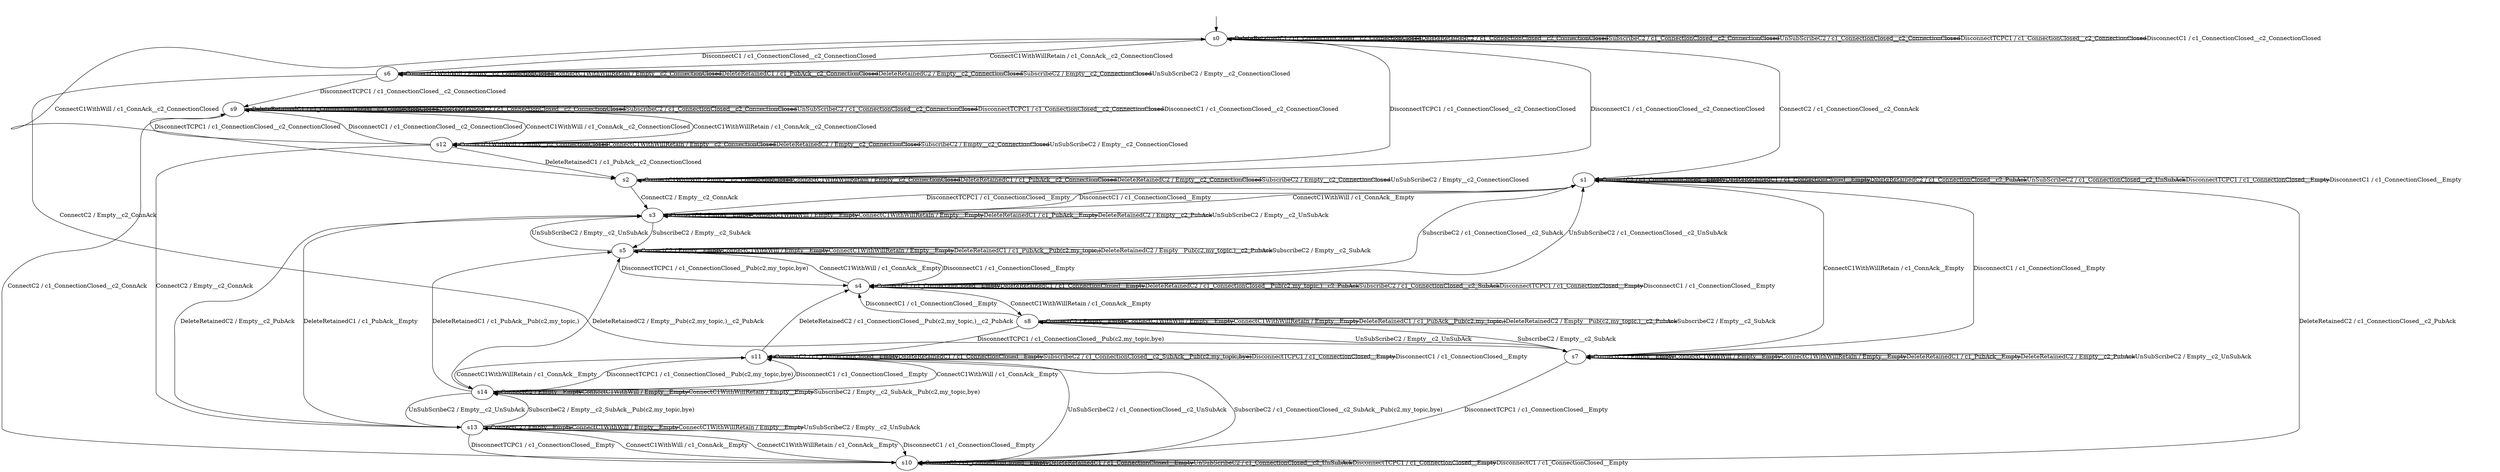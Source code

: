 digraph h1 {
s0 [label="s0"];
s1 [label="s1"];
s2 [label="s2"];
s6 [label="s6"];
s3 [label="s3"];
s4 [label="s4"];
s7 [label="s7"];
s9 [label="s9"];
s5 [label="s5"];
s8 [label="s8"];
s10 [label="s10"];
s12 [label="s12"];
s11 [label="s11"];
s13 [label="s13"];
s14 [label="s14"];
s0 -> s1 [label="ConnectC2 / c1_ConnectionClosed__c2_ConnAck"];
s0 -> s2 [label="ConnectC1WithWill / c1_ConnAck__c2_ConnectionClosed"];
s0 -> s6 [label="ConnectC1WithWillRetain / c1_ConnAck__c2_ConnectionClosed"];
s0 -> s0 [label="DeleteRetainedC1 / c1_ConnectionClosed__c2_ConnectionClosed"];
s0 -> s0 [label="DeleteRetainedC2 / c1_ConnectionClosed__c2_ConnectionClosed"];
s0 -> s0 [label="SubscribeC2 / c1_ConnectionClosed__c2_ConnectionClosed"];
s0 -> s0 [label="UnSubScribeC2 / c1_ConnectionClosed__c2_ConnectionClosed"];
s0 -> s0 [label="DisconnectTCPC1 / c1_ConnectionClosed__c2_ConnectionClosed"];
s0 -> s0 [label="DisconnectC1 / c1_ConnectionClosed__c2_ConnectionClosed"];
s1 -> s1 [label="ConnectC2 / c1_ConnectionClosed__Empty"];
s1 -> s3 [label="ConnectC1WithWill / c1_ConnAck__Empty"];
s1 -> s7 [label="ConnectC1WithWillRetain / c1_ConnAck__Empty"];
s1 -> s1 [label="DeleteRetainedC1 / c1_ConnectionClosed__Empty"];
s1 -> s1 [label="DeleteRetainedC2 / c1_ConnectionClosed__c2_PubAck"];
s1 -> s4 [label="SubscribeC2 / c1_ConnectionClosed__c2_SubAck"];
s1 -> s1 [label="UnSubScribeC2 / c1_ConnectionClosed__c2_UnSubAck"];
s1 -> s1 [label="DisconnectTCPC1 / c1_ConnectionClosed__Empty"];
s1 -> s1 [label="DisconnectC1 / c1_ConnectionClosed__Empty"];
s2 -> s3 [label="ConnectC2 / Empty__c2_ConnAck"];
s2 -> s2 [label="ConnectC1WithWill / Empty__c2_ConnectionClosed"];
s2 -> s2 [label="ConnectC1WithWillRetain / Empty__c2_ConnectionClosed"];
s2 -> s2 [label="DeleteRetainedC1 / c1_PubAck__c2_ConnectionClosed"];
s2 -> s2 [label="DeleteRetainedC2 / Empty__c2_ConnectionClosed"];
s2 -> s2 [label="SubscribeC2 / Empty__c2_ConnectionClosed"];
s2 -> s2 [label="UnSubScribeC2 / Empty__c2_ConnectionClosed"];
s2 -> s0 [label="DisconnectTCPC1 / c1_ConnectionClosed__c2_ConnectionClosed"];
s2 -> s0 [label="DisconnectC1 / c1_ConnectionClosed__c2_ConnectionClosed"];
s6 -> s7 [label="ConnectC2 / Empty__c2_ConnAck"];
s6 -> s6 [label="ConnectC1WithWill / Empty__c2_ConnectionClosed"];
s6 -> s6 [label="ConnectC1WithWillRetain / Empty__c2_ConnectionClosed"];
s6 -> s6 [label="DeleteRetainedC1 / c1_PubAck__c2_ConnectionClosed"];
s6 -> s6 [label="DeleteRetainedC2 / Empty__c2_ConnectionClosed"];
s6 -> s6 [label="SubscribeC2 / Empty__c2_ConnectionClosed"];
s6 -> s6 [label="UnSubScribeC2 / Empty__c2_ConnectionClosed"];
s6 -> s9 [label="DisconnectTCPC1 / c1_ConnectionClosed__c2_ConnectionClosed"];
s6 -> s0 [label="DisconnectC1 / c1_ConnectionClosed__c2_ConnectionClosed"];
s3 -> s3 [label="ConnectC2 / Empty__Empty"];
s3 -> s3 [label="ConnectC1WithWill / Empty__Empty"];
s3 -> s3 [label="ConnectC1WithWillRetain / Empty__Empty"];
s3 -> s3 [label="DeleteRetainedC1 / c1_PubAck__Empty"];
s3 -> s3 [label="DeleteRetainedC2 / Empty__c2_PubAck"];
s3 -> s5 [label="SubscribeC2 / Empty__c2_SubAck"];
s3 -> s3 [label="UnSubScribeC2 / Empty__c2_UnSubAck"];
s3 -> s1 [label="DisconnectTCPC1 / c1_ConnectionClosed__Empty"];
s3 -> s1 [label="DisconnectC1 / c1_ConnectionClosed__Empty"];
s4 -> s4 [label="ConnectC2 / c1_ConnectionClosed__Empty"];
s4 -> s5 [label="ConnectC1WithWill / c1_ConnAck__Empty"];
s4 -> s8 [label="ConnectC1WithWillRetain / c1_ConnAck__Empty"];
s4 -> s4 [label="DeleteRetainedC1 / c1_ConnectionClosed__Empty"];
s4 -> s4 [label="DeleteRetainedC2 / c1_ConnectionClosed__Pub(c2,my_topic,)__c2_PubAck"];
s4 -> s4 [label="SubscribeC2 / c1_ConnectionClosed__c2_SubAck"];
s4 -> s1 [label="UnSubScribeC2 / c1_ConnectionClosed__c2_UnSubAck"];
s4 -> s4 [label="DisconnectTCPC1 / c1_ConnectionClosed__Empty"];
s4 -> s4 [label="DisconnectC1 / c1_ConnectionClosed__Empty"];
s7 -> s7 [label="ConnectC2 / Empty__Empty"];
s7 -> s7 [label="ConnectC1WithWill / Empty__Empty"];
s7 -> s7 [label="ConnectC1WithWillRetain / Empty__Empty"];
s7 -> s7 [label="DeleteRetainedC1 / c1_PubAck__Empty"];
s7 -> s7 [label="DeleteRetainedC2 / Empty__c2_PubAck"];
s7 -> s8 [label="SubscribeC2 / Empty__c2_SubAck"];
s7 -> s7 [label="UnSubScribeC2 / Empty__c2_UnSubAck"];
s7 -> s10 [label="DisconnectTCPC1 / c1_ConnectionClosed__Empty"];
s7 -> s1 [label="DisconnectC1 / c1_ConnectionClosed__Empty"];
s9 -> s10 [label="ConnectC2 / c1_ConnectionClosed__c2_ConnAck"];
s9 -> s12 [label="ConnectC1WithWill / c1_ConnAck__c2_ConnectionClosed"];
s9 -> s12 [label="ConnectC1WithWillRetain / c1_ConnAck__c2_ConnectionClosed"];
s9 -> s9 [label="DeleteRetainedC1 / c1_ConnectionClosed__c2_ConnectionClosed"];
s9 -> s9 [label="DeleteRetainedC2 / c1_ConnectionClosed__c2_ConnectionClosed"];
s9 -> s9 [label="SubscribeC2 / c1_ConnectionClosed__c2_ConnectionClosed"];
s9 -> s9 [label="UnSubScribeC2 / c1_ConnectionClosed__c2_ConnectionClosed"];
s9 -> s9 [label="DisconnectTCPC1 / c1_ConnectionClosed__c2_ConnectionClosed"];
s9 -> s9 [label="DisconnectC1 / c1_ConnectionClosed__c2_ConnectionClosed"];
s5 -> s5 [label="ConnectC2 / Empty__Empty"];
s5 -> s5 [label="ConnectC1WithWill / Empty__Empty"];
s5 -> s5 [label="ConnectC1WithWillRetain / Empty__Empty"];
s5 -> s5 [label="DeleteRetainedC1 / c1_PubAck__Pub(c2,my_topic,)"];
s5 -> s5 [label="DeleteRetainedC2 / Empty__Pub(c2,my_topic,)__c2_PubAck"];
s5 -> s5 [label="SubscribeC2 / Empty__c2_SubAck"];
s5 -> s3 [label="UnSubScribeC2 / Empty__c2_UnSubAck"];
s5 -> s4 [label="DisconnectTCPC1 / c1_ConnectionClosed__Pub(c2,my_topic,bye)"];
s5 -> s4 [label="DisconnectC1 / c1_ConnectionClosed__Empty"];
s8 -> s8 [label="ConnectC2 / Empty__Empty"];
s8 -> s8 [label="ConnectC1WithWill / Empty__Empty"];
s8 -> s8 [label="ConnectC1WithWillRetain / Empty__Empty"];
s8 -> s8 [label="DeleteRetainedC1 / c1_PubAck__Pub(c2,my_topic,)"];
s8 -> s8 [label="DeleteRetainedC2 / Empty__Pub(c2,my_topic,)__c2_PubAck"];
s8 -> s8 [label="SubscribeC2 / Empty__c2_SubAck"];
s8 -> s7 [label="UnSubScribeC2 / Empty__c2_UnSubAck"];
s8 -> s11 [label="DisconnectTCPC1 / c1_ConnectionClosed__Pub(c2,my_topic,bye)"];
s8 -> s4 [label="DisconnectC1 / c1_ConnectionClosed__Empty"];
s10 -> s10 [label="ConnectC2 / c1_ConnectionClosed__Empty"];
s10 -> s13 [label="ConnectC1WithWill / c1_ConnAck__Empty"];
s10 -> s13 [label="ConnectC1WithWillRetain / c1_ConnAck__Empty"];
s10 -> s10 [label="DeleteRetainedC1 / c1_ConnectionClosed__Empty"];
s10 -> s1 [label="DeleteRetainedC2 / c1_ConnectionClosed__c2_PubAck"];
s10 -> s11 [label="SubscribeC2 / c1_ConnectionClosed__c2_SubAck__Pub(c2,my_topic,bye)"];
s10 -> s10 [label="UnSubScribeC2 / c1_ConnectionClosed__c2_UnSubAck"];
s10 -> s10 [label="DisconnectTCPC1 / c1_ConnectionClosed__Empty"];
s10 -> s10 [label="DisconnectC1 / c1_ConnectionClosed__Empty"];
s12 -> s13 [label="ConnectC2 / Empty__c2_ConnAck"];
s12 -> s12 [label="ConnectC1WithWill / Empty__c2_ConnectionClosed"];
s12 -> s12 [label="ConnectC1WithWillRetain / Empty__c2_ConnectionClosed"];
s12 -> s2 [label="DeleteRetainedC1 / c1_PubAck__c2_ConnectionClosed"];
s12 -> s12 [label="DeleteRetainedC2 / Empty__c2_ConnectionClosed"];
s12 -> s12 [label="SubscribeC2 / Empty__c2_ConnectionClosed"];
s12 -> s12 [label="UnSubScribeC2 / Empty__c2_ConnectionClosed"];
s12 -> s9 [label="DisconnectTCPC1 / c1_ConnectionClosed__c2_ConnectionClosed"];
s12 -> s9 [label="DisconnectC1 / c1_ConnectionClosed__c2_ConnectionClosed"];
s11 -> s11 [label="ConnectC2 / c1_ConnectionClosed__Empty"];
s11 -> s14 [label="ConnectC1WithWill / c1_ConnAck__Empty"];
s11 -> s14 [label="ConnectC1WithWillRetain / c1_ConnAck__Empty"];
s11 -> s11 [label="DeleteRetainedC1 / c1_ConnectionClosed__Empty"];
s11 -> s4 [label="DeleteRetainedC2 / c1_ConnectionClosed__Pub(c2,my_topic,)__c2_PubAck"];
s11 -> s11 [label="SubscribeC2 / c1_ConnectionClosed__c2_SubAck__Pub(c2,my_topic,bye)"];
s11 -> s10 [label="UnSubScribeC2 / c1_ConnectionClosed__c2_UnSubAck"];
s11 -> s11 [label="DisconnectTCPC1 / c1_ConnectionClosed__Empty"];
s11 -> s11 [label="DisconnectC1 / c1_ConnectionClosed__Empty"];
s13 -> s13 [label="ConnectC2 / Empty__Empty"];
s13 -> s13 [label="ConnectC1WithWill / Empty__Empty"];
s13 -> s13 [label="ConnectC1WithWillRetain / Empty__Empty"];
s13 -> s3 [label="DeleteRetainedC1 / c1_PubAck__Empty"];
s13 -> s3 [label="DeleteRetainedC2 / Empty__c2_PubAck"];
s13 -> s14 [label="SubscribeC2 / Empty__c2_SubAck__Pub(c2,my_topic,bye)"];
s13 -> s13 [label="UnSubScribeC2 / Empty__c2_UnSubAck"];
s13 -> s10 [label="DisconnectTCPC1 / c1_ConnectionClosed__Empty"];
s13 -> s10 [label="DisconnectC1 / c1_ConnectionClosed__Empty"];
s14 -> s14 [label="ConnectC2 / Empty__Empty"];
s14 -> s14 [label="ConnectC1WithWill / Empty__Empty"];
s14 -> s14 [label="ConnectC1WithWillRetain / Empty__Empty"];
s14 -> s5 [label="DeleteRetainedC1 / c1_PubAck__Pub(c2,my_topic,)"];
s14 -> s5 [label="DeleteRetainedC2 / Empty__Pub(c2,my_topic,)__c2_PubAck"];
s14 -> s14 [label="SubscribeC2 / Empty__c2_SubAck__Pub(c2,my_topic,bye)"];
s14 -> s13 [label="UnSubScribeC2 / Empty__c2_UnSubAck"];
s14 -> s11 [label="DisconnectTCPC1 / c1_ConnectionClosed__Pub(c2,my_topic,bye)"];
s14 -> s11 [label="DisconnectC1 / c1_ConnectionClosed__Empty"];
__start0 [shape=none, label=""];
__start0 -> s0 [label=""];
}
